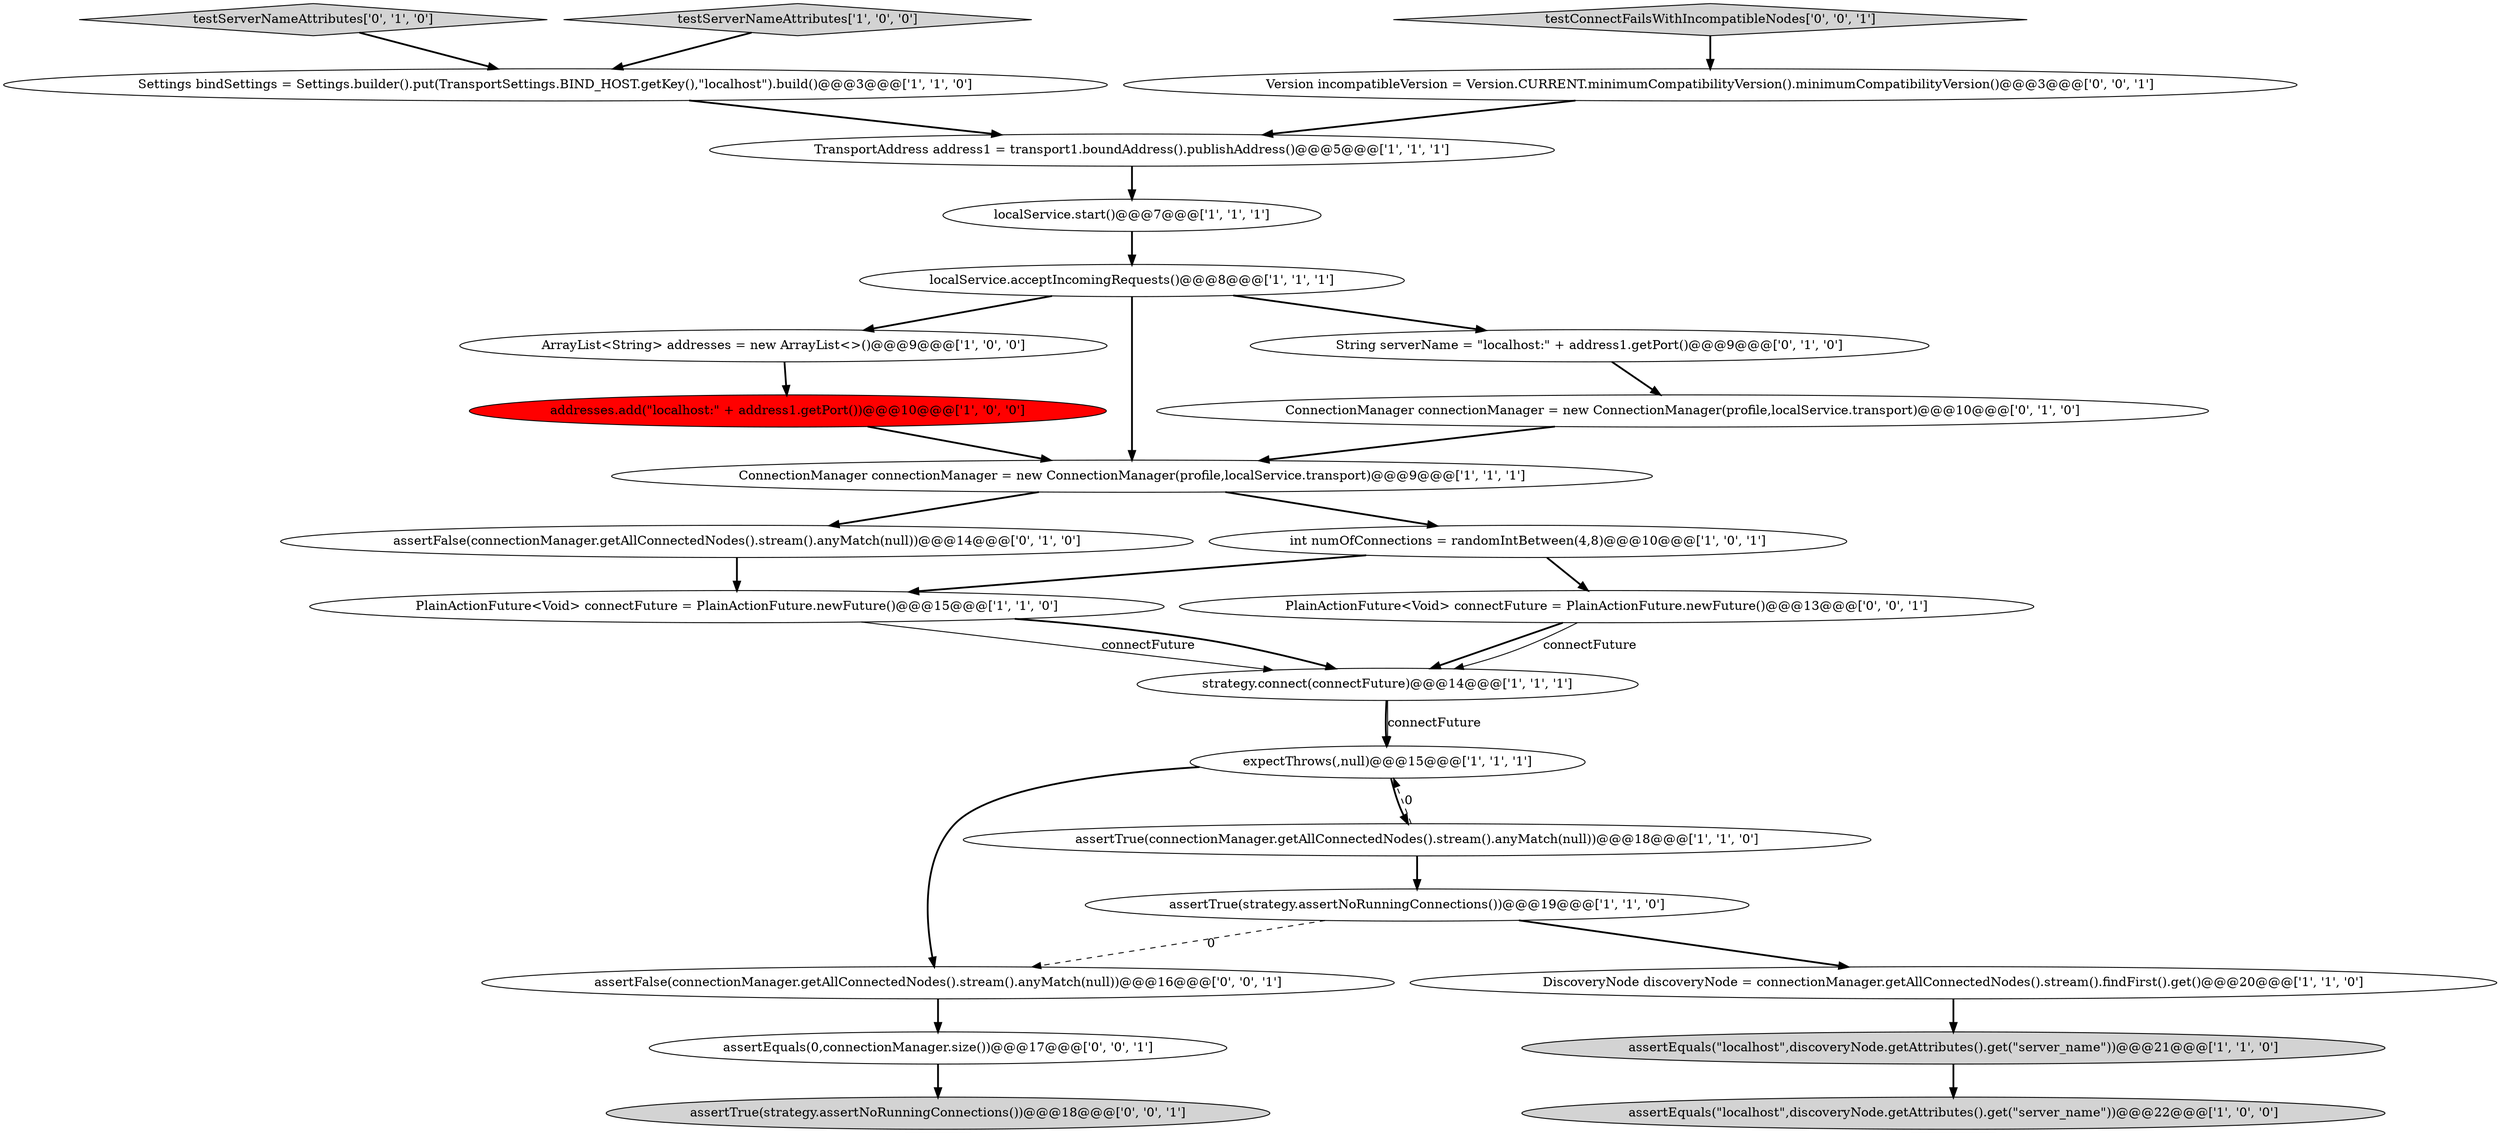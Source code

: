 digraph {
8 [style = filled, label = "TransportAddress address1 = transport1.boundAddress().publishAddress()@@@5@@@['1', '1', '1']", fillcolor = white, shape = ellipse image = "AAA0AAABBB1BBB"];
15 [style = filled, label = "Settings bindSettings = Settings.builder().put(TransportSettings.BIND_HOST.getKey(),\"localhost\").build()@@@3@@@['1', '1', '0']", fillcolor = white, shape = ellipse image = "AAA0AAABBB1BBB"];
0 [style = filled, label = "ArrayList<String> addresses = new ArrayList<>()@@@9@@@['1', '0', '0']", fillcolor = white, shape = ellipse image = "AAA0AAABBB1BBB"];
12 [style = filled, label = "assertEquals(\"localhost\",discoveryNode.getAttributes().get(\"server_name\"))@@@21@@@['1', '1', '0']", fillcolor = lightgray, shape = ellipse image = "AAA0AAABBB1BBB"];
21 [style = filled, label = "Version incompatibleVersion = Version.CURRENT.minimumCompatibilityVersion().minimumCompatibilityVersion()@@@3@@@['0', '0', '1']", fillcolor = white, shape = ellipse image = "AAA0AAABBB3BBB"];
26 [style = filled, label = "assertTrue(strategy.assertNoRunningConnections())@@@18@@@['0', '0', '1']", fillcolor = lightgray, shape = ellipse image = "AAA0AAABBB3BBB"];
23 [style = filled, label = "PlainActionFuture<Void> connectFuture = PlainActionFuture.newFuture()@@@13@@@['0', '0', '1']", fillcolor = white, shape = ellipse image = "AAA0AAABBB3BBB"];
24 [style = filled, label = "testConnectFailsWithIncompatibleNodes['0', '0', '1']", fillcolor = lightgray, shape = diamond image = "AAA0AAABBB3BBB"];
7 [style = filled, label = "expectThrows(,null)@@@15@@@['1', '1', '1']", fillcolor = white, shape = ellipse image = "AAA0AAABBB1BBB"];
9 [style = filled, label = "DiscoveryNode discoveryNode = connectionManager.getAllConnectedNodes().stream().findFirst().get()@@@20@@@['1', '1', '0']", fillcolor = white, shape = ellipse image = "AAA0AAABBB1BBB"];
5 [style = filled, label = "PlainActionFuture<Void> connectFuture = PlainActionFuture.newFuture()@@@15@@@['1', '1', '0']", fillcolor = white, shape = ellipse image = "AAA0AAABBB1BBB"];
3 [style = filled, label = "localService.acceptIncomingRequests()@@@8@@@['1', '1', '1']", fillcolor = white, shape = ellipse image = "AAA0AAABBB1BBB"];
6 [style = filled, label = "ConnectionManager connectionManager = new ConnectionManager(profile,localService.transport)@@@9@@@['1', '1', '1']", fillcolor = white, shape = ellipse image = "AAA0AAABBB1BBB"];
4 [style = filled, label = "assertTrue(strategy.assertNoRunningConnections())@@@19@@@['1', '1', '0']", fillcolor = white, shape = ellipse image = "AAA0AAABBB1BBB"];
18 [style = filled, label = "assertFalse(connectionManager.getAllConnectedNodes().stream().anyMatch(null))@@@14@@@['0', '1', '0']", fillcolor = white, shape = ellipse image = "AAA0AAABBB2BBB"];
2 [style = filled, label = "addresses.add(\"localhost:\" + address1.getPort())@@@10@@@['1', '0', '0']", fillcolor = red, shape = ellipse image = "AAA1AAABBB1BBB"];
1 [style = filled, label = "localService.start()@@@7@@@['1', '1', '1']", fillcolor = white, shape = ellipse image = "AAA0AAABBB1BBB"];
17 [style = filled, label = "testServerNameAttributes['0', '1', '0']", fillcolor = lightgray, shape = diamond image = "AAA0AAABBB2BBB"];
20 [style = filled, label = "ConnectionManager connectionManager = new ConnectionManager(profile,localService.transport)@@@10@@@['0', '1', '0']", fillcolor = white, shape = ellipse image = "AAA0AAABBB2BBB"];
25 [style = filled, label = "assertFalse(connectionManager.getAllConnectedNodes().stream().anyMatch(null))@@@16@@@['0', '0', '1']", fillcolor = white, shape = ellipse image = "AAA0AAABBB3BBB"];
16 [style = filled, label = "strategy.connect(connectFuture)@@@14@@@['1', '1', '1']", fillcolor = white, shape = ellipse image = "AAA0AAABBB1BBB"];
14 [style = filled, label = "assertTrue(connectionManager.getAllConnectedNodes().stream().anyMatch(null))@@@18@@@['1', '1', '0']", fillcolor = white, shape = ellipse image = "AAA0AAABBB1BBB"];
13 [style = filled, label = "testServerNameAttributes['1', '0', '0']", fillcolor = lightgray, shape = diamond image = "AAA0AAABBB1BBB"];
11 [style = filled, label = "int numOfConnections = randomIntBetween(4,8)@@@10@@@['1', '0', '1']", fillcolor = white, shape = ellipse image = "AAA0AAABBB1BBB"];
22 [style = filled, label = "assertEquals(0,connectionManager.size())@@@17@@@['0', '0', '1']", fillcolor = white, shape = ellipse image = "AAA0AAABBB3BBB"];
19 [style = filled, label = "String serverName = \"localhost:\" + address1.getPort()@@@9@@@['0', '1', '0']", fillcolor = white, shape = ellipse image = "AAA0AAABBB2BBB"];
10 [style = filled, label = "assertEquals(\"localhost\",discoveryNode.getAttributes().get(\"server_name\"))@@@22@@@['1', '0', '0']", fillcolor = lightgray, shape = ellipse image = "AAA0AAABBB1BBB"];
14->7 [style = dashed, label="0"];
4->9 [style = bold, label=""];
22->26 [style = bold, label=""];
23->16 [style = bold, label=""];
5->16 [style = solid, label="connectFuture"];
25->22 [style = bold, label=""];
2->6 [style = bold, label=""];
6->18 [style = bold, label=""];
19->20 [style = bold, label=""];
0->2 [style = bold, label=""];
16->7 [style = bold, label=""];
1->3 [style = bold, label=""];
21->8 [style = bold, label=""];
3->6 [style = bold, label=""];
23->16 [style = solid, label="connectFuture"];
20->6 [style = bold, label=""];
3->0 [style = bold, label=""];
7->14 [style = bold, label=""];
5->16 [style = bold, label=""];
4->25 [style = dashed, label="0"];
8->1 [style = bold, label=""];
11->5 [style = bold, label=""];
12->10 [style = bold, label=""];
3->19 [style = bold, label=""];
24->21 [style = bold, label=""];
18->5 [style = bold, label=""];
6->11 [style = bold, label=""];
17->15 [style = bold, label=""];
7->25 [style = bold, label=""];
9->12 [style = bold, label=""];
13->15 [style = bold, label=""];
11->23 [style = bold, label=""];
15->8 [style = bold, label=""];
16->7 [style = solid, label="connectFuture"];
14->4 [style = bold, label=""];
}
